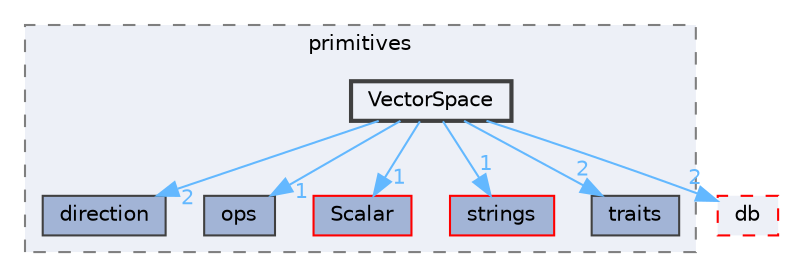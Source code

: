 digraph "src/OpenFOAM/primitives/VectorSpace"
{
 // LATEX_PDF_SIZE
  bgcolor="transparent";
  edge [fontname=Helvetica,fontsize=10,labelfontname=Helvetica,labelfontsize=10];
  node [fontname=Helvetica,fontsize=10,shape=box,height=0.2,width=0.4];
  compound=true
  subgraph clusterdir_3e50f45338116b169052b428016851aa {
    graph [ bgcolor="#edf0f7", pencolor="grey50", label="primitives", fontname=Helvetica,fontsize=10 style="filled,dashed", URL="dir_3e50f45338116b169052b428016851aa.html",tooltip=""]
  dir_19dbf0591cffda9f7a5a990739e1850d [label="direction", fillcolor="#a2b4d6", color="grey25", style="filled", URL="dir_19dbf0591cffda9f7a5a990739e1850d.html",tooltip=""];
  dir_a75a9acad7a860e8b6287c25a4913686 [label="ops", fillcolor="#a2b4d6", color="grey25", style="filled", URL="dir_a75a9acad7a860e8b6287c25a4913686.html",tooltip=""];
  dir_b4f4914e791ff496381862f16be45bae [label="Scalar", fillcolor="#a2b4d6", color="red", style="filled", URL="dir_b4f4914e791ff496381862f16be45bae.html",tooltip=""];
  dir_ce1ee507886310df0e74ee2e624fbc88 [label="strings", fillcolor="#a2b4d6", color="red", style="filled", URL="dir_ce1ee507886310df0e74ee2e624fbc88.html",tooltip=""];
  dir_e46438c88d14724c9114690b543855a0 [label="traits", fillcolor="#a2b4d6", color="grey25", style="filled", URL="dir_e46438c88d14724c9114690b543855a0.html",tooltip=""];
  dir_67e43ffa00fdb90d8ab20f3d61175616 [label="VectorSpace", fillcolor="#edf0f7", color="grey25", style="filled,bold", URL="dir_67e43ffa00fdb90d8ab20f3d61175616.html",tooltip=""];
  }
  dir_63c634f7a7cfd679ac26c67fb30fc32f [label="db", fillcolor="#edf0f7", color="red", style="filled,dashed", URL="dir_63c634f7a7cfd679ac26c67fb30fc32f.html",tooltip=""];
  dir_67e43ffa00fdb90d8ab20f3d61175616->dir_19dbf0591cffda9f7a5a990739e1850d [headlabel="2", labeldistance=1.5 headhref="dir_004263_000953.html" href="dir_004263_000953.html" color="steelblue1" fontcolor="steelblue1"];
  dir_67e43ffa00fdb90d8ab20f3d61175616->dir_63c634f7a7cfd679ac26c67fb30fc32f [headlabel="2", labeldistance=1.5 headhref="dir_004263_000817.html" href="dir_004263_000817.html" color="steelblue1" fontcolor="steelblue1"];
  dir_67e43ffa00fdb90d8ab20f3d61175616->dir_a75a9acad7a860e8b6287c25a4913686 [headlabel="1", labeldistance=1.5 headhref="dir_004263_002697.html" href="dir_004263_002697.html" color="steelblue1" fontcolor="steelblue1"];
  dir_67e43ffa00fdb90d8ab20f3d61175616->dir_b4f4914e791ff496381862f16be45bae [headlabel="1", labeldistance=1.5 headhref="dir_004263_003415.html" href="dir_004263_003415.html" color="steelblue1" fontcolor="steelblue1"];
  dir_67e43ffa00fdb90d8ab20f3d61175616->dir_ce1ee507886310df0e74ee2e624fbc88 [headlabel="1", labeldistance=1.5 headhref="dir_004263_003792.html" href="dir_004263_003792.html" color="steelblue1" fontcolor="steelblue1"];
  dir_67e43ffa00fdb90d8ab20f3d61175616->dir_e46438c88d14724c9114690b543855a0 [headlabel="2", labeldistance=1.5 headhref="dir_004263_004092.html" href="dir_004263_004092.html" color="steelblue1" fontcolor="steelblue1"];
}
